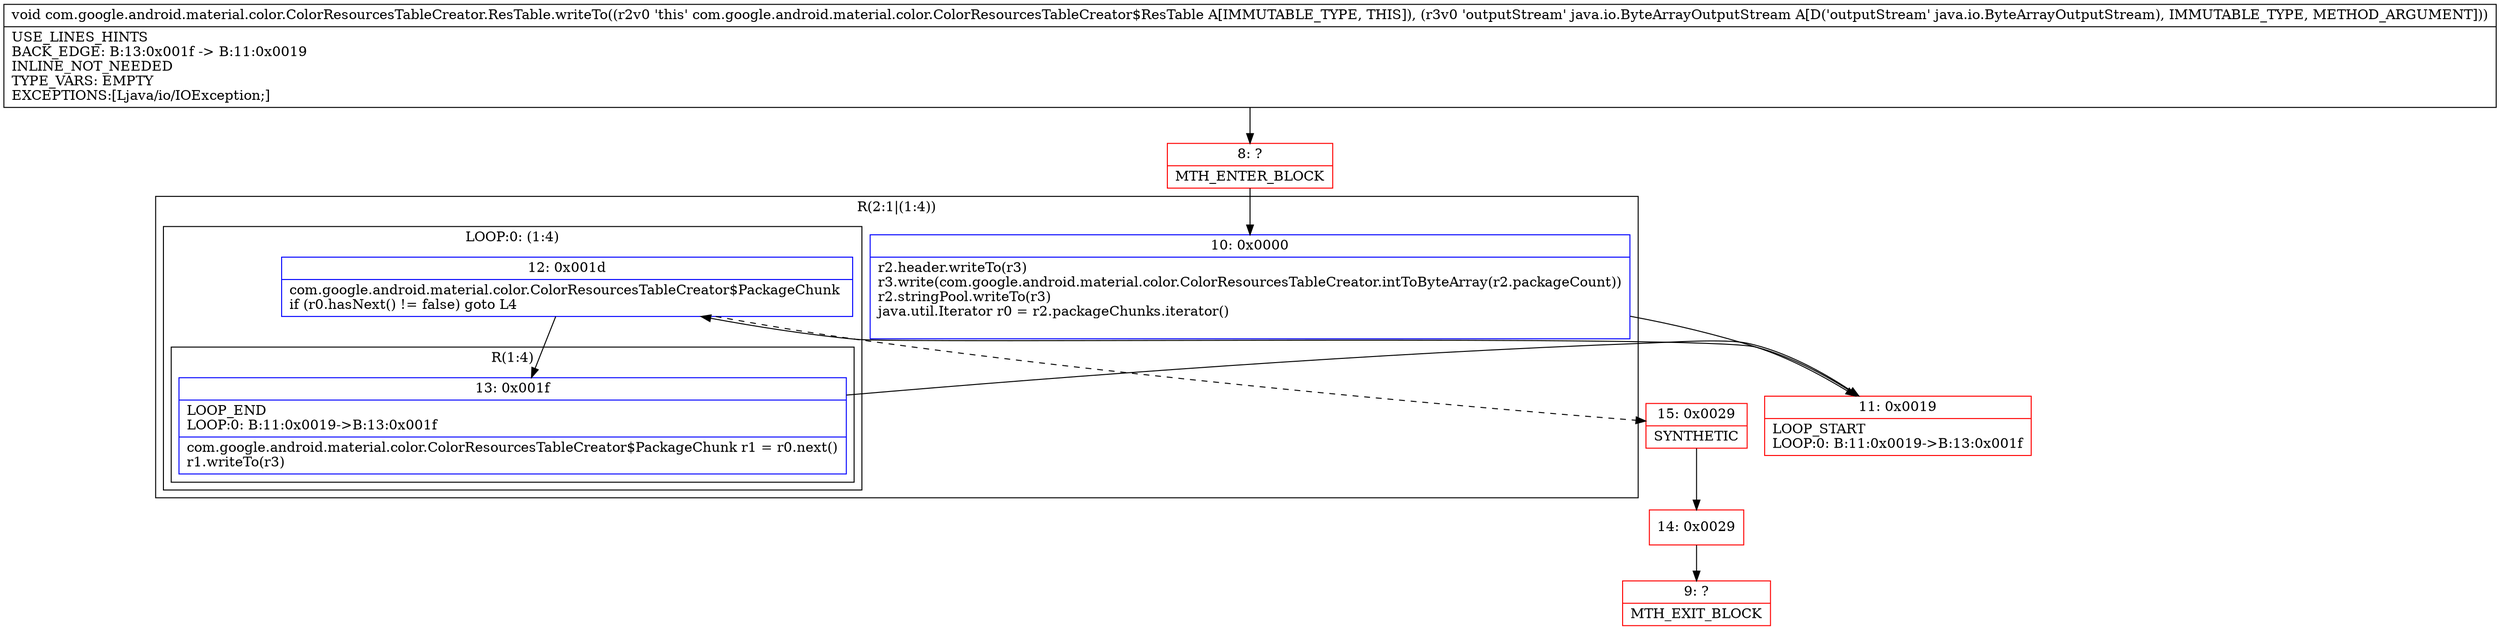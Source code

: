 digraph "CFG forcom.google.android.material.color.ColorResourcesTableCreator.ResTable.writeTo(Ljava\/io\/ByteArrayOutputStream;)V" {
subgraph cluster_Region_2128364356 {
label = "R(2:1|(1:4))";
node [shape=record,color=blue];
Node_10 [shape=record,label="{10\:\ 0x0000|r2.header.writeTo(r3)\lr3.write(com.google.android.material.color.ColorResourcesTableCreator.intToByteArray(r2.packageCount))\lr2.stringPool.writeTo(r3)\ljava.util.Iterator r0 = r2.packageChunks.iterator()\l\l}"];
subgraph cluster_LoopRegion_720625967 {
label = "LOOP:0: (1:4)";
node [shape=record,color=blue];
Node_12 [shape=record,label="{12\:\ 0x001d|com.google.android.material.color.ColorResourcesTableCreator$PackageChunk \lif (r0.hasNext() != false) goto L4\l}"];
subgraph cluster_Region_724716510 {
label = "R(1:4)";
node [shape=record,color=blue];
Node_13 [shape=record,label="{13\:\ 0x001f|LOOP_END\lLOOP:0: B:11:0x0019\-\>B:13:0x001f\l|com.google.android.material.color.ColorResourcesTableCreator$PackageChunk r1 = r0.next()\lr1.writeTo(r3)\l}"];
}
}
}
Node_8 [shape=record,color=red,label="{8\:\ ?|MTH_ENTER_BLOCK\l}"];
Node_11 [shape=record,color=red,label="{11\:\ 0x0019|LOOP_START\lLOOP:0: B:11:0x0019\-\>B:13:0x001f\l}"];
Node_15 [shape=record,color=red,label="{15\:\ 0x0029|SYNTHETIC\l}"];
Node_14 [shape=record,color=red,label="{14\:\ 0x0029}"];
Node_9 [shape=record,color=red,label="{9\:\ ?|MTH_EXIT_BLOCK\l}"];
MethodNode[shape=record,label="{void com.google.android.material.color.ColorResourcesTableCreator.ResTable.writeTo((r2v0 'this' com.google.android.material.color.ColorResourcesTableCreator$ResTable A[IMMUTABLE_TYPE, THIS]), (r3v0 'outputStream' java.io.ByteArrayOutputStream A[D('outputStream' java.io.ByteArrayOutputStream), IMMUTABLE_TYPE, METHOD_ARGUMENT]))  | USE_LINES_HINTS\lBACK_EDGE: B:13:0x001f \-\> B:11:0x0019\lINLINE_NOT_NEEDED\lTYPE_VARS: EMPTY\lEXCEPTIONS:[Ljava\/io\/IOException;]\l}"];
MethodNode -> Node_8;Node_10 -> Node_11;
Node_12 -> Node_13;
Node_12 -> Node_15[style=dashed];
Node_13 -> Node_11;
Node_8 -> Node_10;
Node_11 -> Node_12;
Node_15 -> Node_14;
Node_14 -> Node_9;
}

